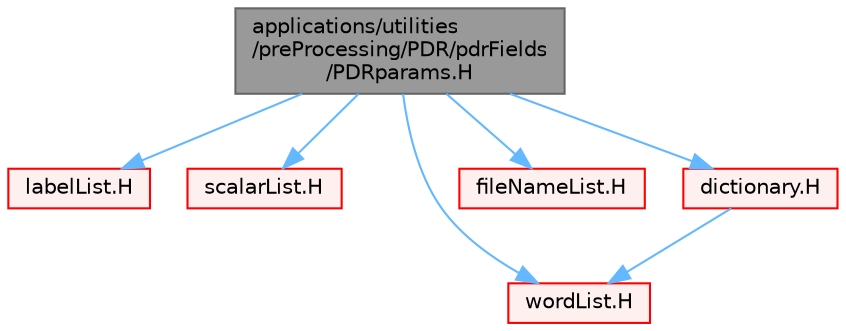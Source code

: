 digraph "applications/utilities/preProcessing/PDR/pdrFields/PDRparams.H"
{
 // LATEX_PDF_SIZE
  bgcolor="transparent";
  edge [fontname=Helvetica,fontsize=10,labelfontname=Helvetica,labelfontsize=10];
  node [fontname=Helvetica,fontsize=10,shape=box,height=0.2,width=0.4];
  Node1 [id="Node000001",label="applications/utilities\l/preProcessing/PDR/pdrFields\l/PDRparams.H",height=0.2,width=0.4,color="gray40", fillcolor="grey60", style="filled", fontcolor="black",tooltip=" "];
  Node1 -> Node2 [id="edge1_Node000001_Node000002",color="steelblue1",style="solid",tooltip=" "];
  Node2 [id="Node000002",label="labelList.H",height=0.2,width=0.4,color="red", fillcolor="#FFF0F0", style="filled",URL="$labelList_8H.html",tooltip=" "];
  Node1 -> Node101 [id="edge2_Node000001_Node000101",color="steelblue1",style="solid",tooltip=" "];
  Node101 [id="Node000101",label="scalarList.H",height=0.2,width=0.4,color="red", fillcolor="#FFF0F0", style="filled",URL="$scalarList_8H.html",tooltip=" "];
  Node1 -> Node102 [id="edge3_Node000001_Node000102",color="steelblue1",style="solid",tooltip=" "];
  Node102 [id="Node000102",label="wordList.H",height=0.2,width=0.4,color="red", fillcolor="#FFF0F0", style="filled",URL="$wordList_8H.html",tooltip=" "];
  Node1 -> Node103 [id="edge4_Node000001_Node000103",color="steelblue1",style="solid",tooltip=" "];
  Node103 [id="Node000103",label="fileNameList.H",height=0.2,width=0.4,color="red", fillcolor="#FFF0F0", style="filled",URL="$fileNameList_8H.html",tooltip=" "];
  Node1 -> Node104 [id="edge5_Node000001_Node000104",color="steelblue1",style="solid",tooltip=" "];
  Node104 [id="Node000104",label="dictionary.H",height=0.2,width=0.4,color="red", fillcolor="#FFF0F0", style="filled",URL="$dictionary_8H.html",tooltip=" "];
  Node104 -> Node102 [id="edge6_Node000104_Node000102",color="steelblue1",style="solid",tooltip=" "];
}
